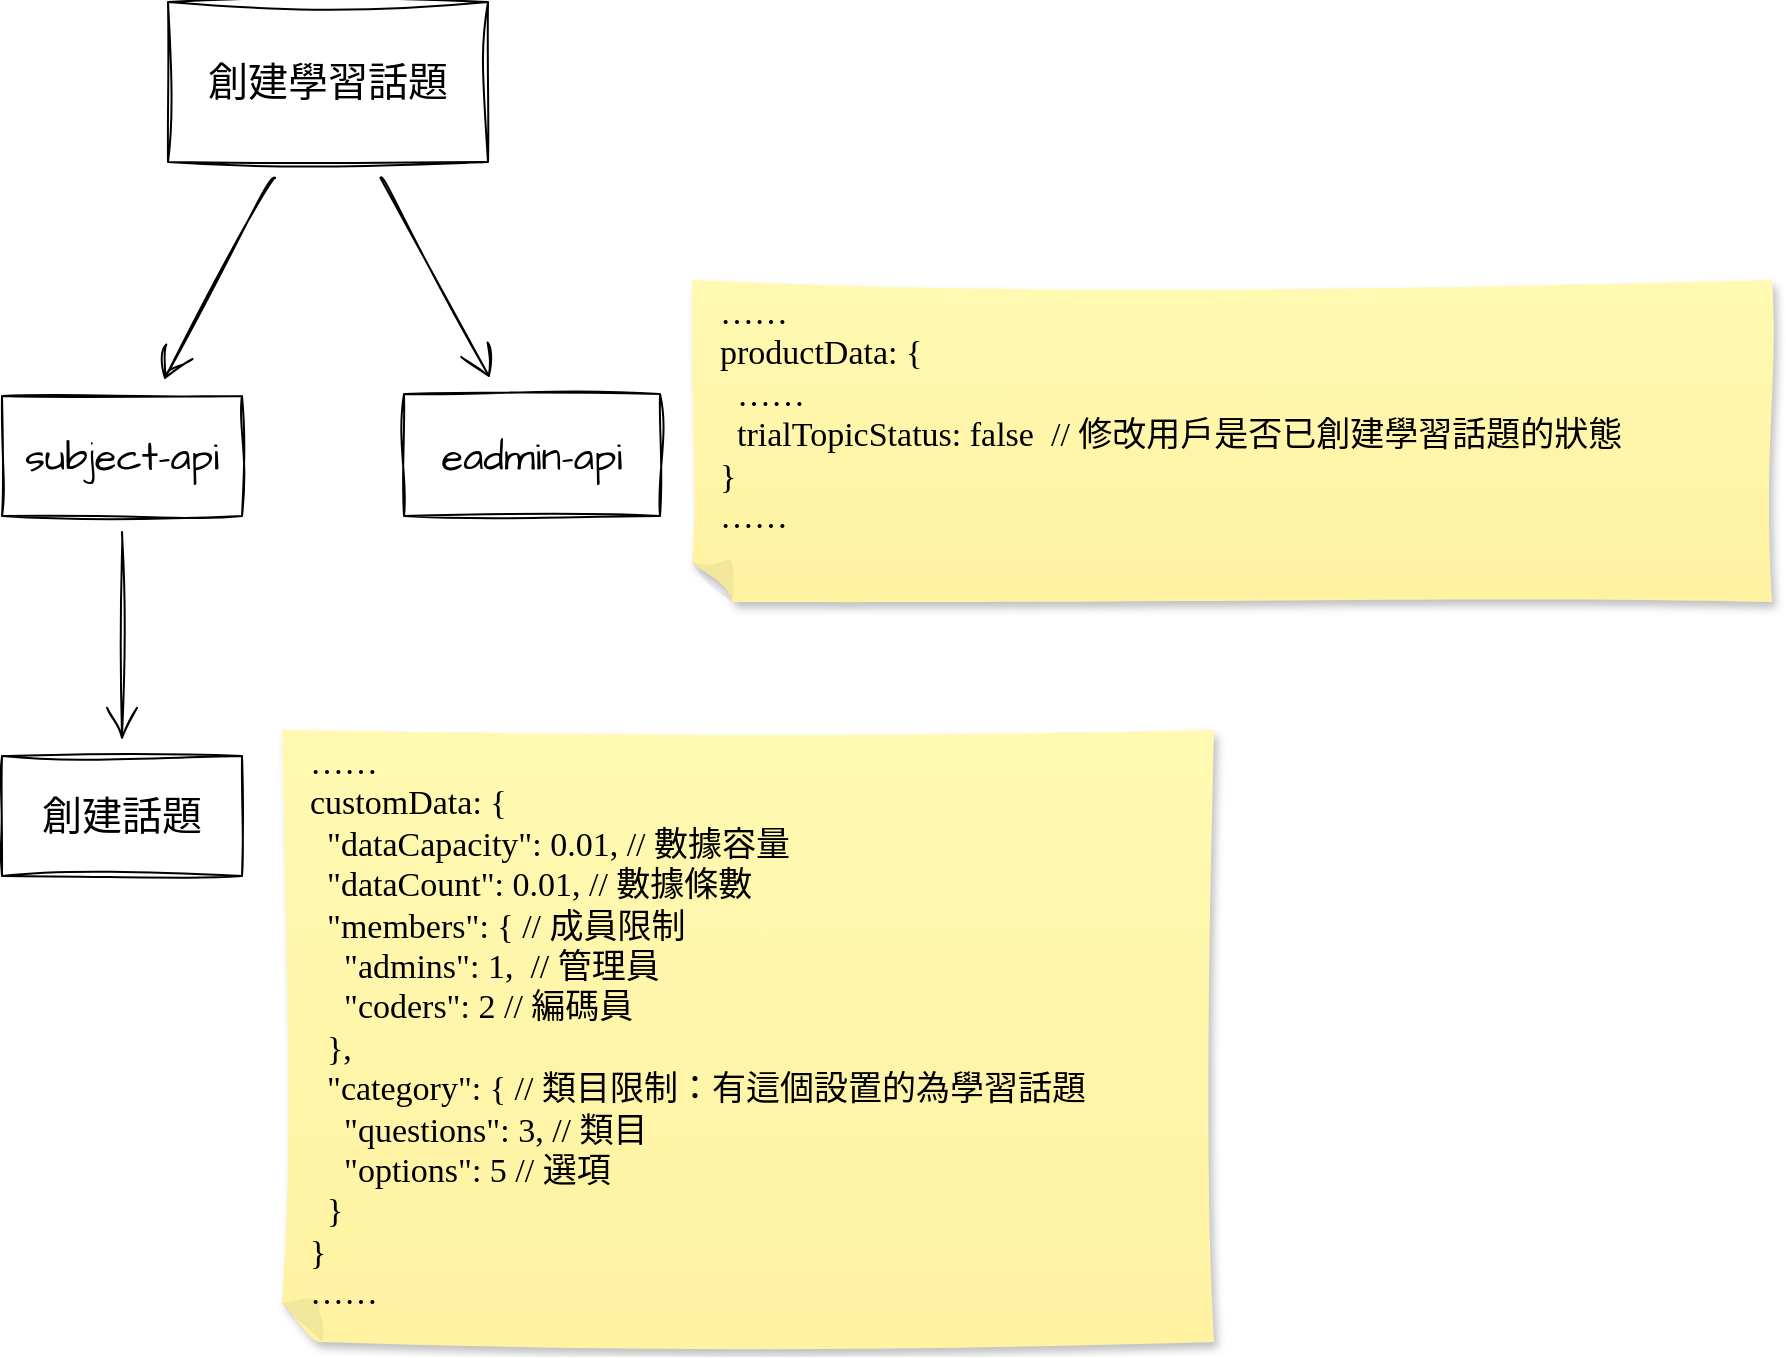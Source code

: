 <mxfile version="20.8.1" type="github">
  <diagram id="aiqsylTXSC2AGSaw_R4l" name="第 1 页">
    <mxGraphModel dx="2038" dy="925" grid="0" gridSize="10" guides="1" tooltips="1" connect="1" arrows="1" fold="1" page="0" pageScale="1" pageWidth="1654" pageHeight="2336" math="0" shadow="0">
      <root>
        <mxCell id="0" />
        <mxCell id="1" parent="0" />
        <mxCell id="8SzQaoOR7psrrbNaaiaO-3" value="" style="edgeStyle=none;curved=1;rounded=0;sketch=1;hachureGap=4;jiggle=2;curveFitting=1;orthogonalLoop=1;jettySize=auto;html=1;fontFamily=Architects Daughter;fontSource=https%3A%2F%2Ffonts.googleapis.com%2Fcss%3Ffamily%3DArchitects%2BDaughter;fontSize=16;endArrow=open;startSize=14;endSize=14;sourcePerimeterSpacing=8;targetPerimeterSpacing=8;" edge="1" parent="1" source="8SzQaoOR7psrrbNaaiaO-1" target="8SzQaoOR7psrrbNaaiaO-2">
          <mxGeometry relative="1" as="geometry" />
        </mxCell>
        <mxCell id="8SzQaoOR7psrrbNaaiaO-5" value="" style="edgeStyle=none;curved=1;rounded=0;sketch=1;hachureGap=4;jiggle=2;curveFitting=1;orthogonalLoop=1;jettySize=auto;html=1;fontFamily=Architects Daughter;fontSource=https%3A%2F%2Ffonts.googleapis.com%2Fcss%3Ffamily%3DArchitects%2BDaughter;fontSize=16;endArrow=open;startSize=14;endSize=14;sourcePerimeterSpacing=8;targetPerimeterSpacing=8;" edge="1" parent="1" source="8SzQaoOR7psrrbNaaiaO-1" target="8SzQaoOR7psrrbNaaiaO-4">
          <mxGeometry relative="1" as="geometry" />
        </mxCell>
        <mxCell id="8SzQaoOR7psrrbNaaiaO-1" value="創建學習話題" style="rounded=0;whiteSpace=wrap;html=1;sketch=1;hachureGap=4;jiggle=2;curveFitting=1;fontFamily=Architects Daughter;fontSource=https%3A%2F%2Ffonts.googleapis.com%2Fcss%3Ffamily%3DArchitects%2BDaughter;fontSize=20;" vertex="1" parent="1">
          <mxGeometry x="-205" y="52" width="160" height="80" as="geometry" />
        </mxCell>
        <mxCell id="8SzQaoOR7psrrbNaaiaO-9" value="" style="edgeStyle=none;curved=1;rounded=0;sketch=1;hachureGap=4;jiggle=2;curveFitting=1;orthogonalLoop=1;jettySize=auto;html=1;fontFamily=Architects Daughter;fontSource=https%3A%2F%2Ffonts.googleapis.com%2Fcss%3Ffamily%3DArchitects%2BDaughter;fontSize=16;endArrow=open;startSize=14;endSize=14;sourcePerimeterSpacing=8;targetPerimeterSpacing=8;" edge="1" parent="1" source="8SzQaoOR7psrrbNaaiaO-2" target="8SzQaoOR7psrrbNaaiaO-8">
          <mxGeometry relative="1" as="geometry" />
        </mxCell>
        <mxCell id="8SzQaoOR7psrrbNaaiaO-2" value="subject-api" style="whiteSpace=wrap;html=1;fontSize=20;fontFamily=Architects Daughter;rounded=0;sketch=1;hachureGap=4;jiggle=2;curveFitting=1;fontSource=https%3A%2F%2Ffonts.googleapis.com%2Fcss%3Ffamily%3DArchitects%2BDaughter;" vertex="1" parent="1">
          <mxGeometry x="-288" y="249" width="120" height="60" as="geometry" />
        </mxCell>
        <mxCell id="8SzQaoOR7psrrbNaaiaO-4" value="eadmin-api" style="rounded=0;whiteSpace=wrap;html=1;sketch=1;hachureGap=4;jiggle=2;curveFitting=1;fontFamily=Architects Daughter;fontSource=https%3A%2F%2Ffonts.googleapis.com%2Fcss%3Ffamily%3DArchitects%2BDaughter;fontSize=20;" vertex="1" parent="1">
          <mxGeometry x="-87" y="248" width="128" height="61" as="geometry" />
        </mxCell>
        <mxCell id="8SzQaoOR7psrrbNaaiaO-8" value="創建話題" style="whiteSpace=wrap;html=1;fontSize=20;fontFamily=Architects Daughter;rounded=0;sketch=1;hachureGap=4;jiggle=2;curveFitting=1;fontSource=https%3A%2F%2Ffonts.googleapis.com%2Fcss%3Ffamily%3DArchitects%2BDaughter;" vertex="1" parent="1">
          <mxGeometry x="-288" y="429" width="120" height="60" as="geometry" />
        </mxCell>
        <mxCell id="8SzQaoOR7psrrbNaaiaO-10" value="&lt;div style=&quot;font-size: 17px;&quot;&gt;&lt;font style=&quot;font-size: 17px;&quot;&gt;……&lt;/font&gt;&lt;/div&gt;&lt;div style=&quot;font-size: 17px;&quot;&gt;&lt;font style=&quot;font-size: 17px;&quot;&gt;customData: {&lt;/font&gt;&lt;/div&gt;&lt;div style=&quot;font-size: 17px;&quot;&gt;&lt;font style=&quot;font-size: 17px;&quot;&gt;&amp;nbsp; &quot;dataCapacity&quot;: 0.01, // 數據容量&lt;/font&gt;&lt;/div&gt;&lt;div style=&quot;font-size: 17px;&quot;&gt;&lt;font style=&quot;font-size: 17px;&quot;&gt;&amp;nbsp; &quot;dataCount&quot;: 0.01, // 數據條數&lt;/font&gt;&lt;/div&gt;&lt;div style=&quot;font-size: 17px;&quot;&gt;&lt;font style=&quot;font-size: 17px;&quot;&gt;&amp;nbsp; &quot;members&quot;: { // 成員限制&lt;/font&gt;&lt;/div&gt;&lt;div style=&quot;font-size: 17px;&quot;&gt;&lt;font style=&quot;font-size: 17px;&quot;&gt;&amp;nbsp; &amp;nbsp; &quot;admins&quot;: 1,&amp;nbsp; // 管理員&lt;/font&gt;&lt;/div&gt;&lt;div style=&quot;font-size: 17px;&quot;&gt;&lt;font style=&quot;font-size: 17px;&quot;&gt;&amp;nbsp; &amp;nbsp; &quot;coders&quot;: 2 // 編碼員&lt;/font&gt;&lt;/div&gt;&lt;div style=&quot;font-size: 17px;&quot;&gt;&lt;font style=&quot;font-size: 17px;&quot;&gt;&amp;nbsp; },&lt;/font&gt;&lt;/div&gt;&lt;div style=&quot;font-size: 17px;&quot;&gt;&lt;font style=&quot;font-size: 17px;&quot;&gt;&amp;nbsp; &quot;category&quot;: { // 類目限制：有這個設置的為學習話題&lt;/font&gt;&lt;/div&gt;&lt;div style=&quot;font-size: 17px;&quot;&gt;&lt;font style=&quot;font-size: 17px;&quot;&gt;&amp;nbsp; &amp;nbsp; &quot;questions&quot;: 3, // 類目&lt;/font&gt;&lt;/div&gt;&lt;div style=&quot;font-size: 17px;&quot;&gt;&lt;font style=&quot;font-size: 17px;&quot;&gt;&amp;nbsp; &amp;nbsp; &quot;options&quot;: 5 // 選項&lt;/font&gt;&lt;/div&gt;&lt;div style=&quot;font-size: 17px;&quot;&gt;&lt;font style=&quot;font-size: 17px;&quot;&gt;&amp;nbsp; }&lt;/font&gt;&lt;/div&gt;&lt;div style=&quot;font-size: 17px;&quot;&gt;&lt;font style=&quot;font-size: 17px;&quot;&gt;}&lt;/font&gt;&lt;/div&gt;&lt;div style=&quot;font-size: 17px;&quot;&gt;……&lt;/div&gt;" style="shape=note;whiteSpace=wrap;html=1;backgroundOutline=1;fontColor=#000000;darkOpacity=0.05;fillColor=#FFF9B2;strokeColor=none;fillStyle=solid;direction=west;gradientDirection=north;gradientColor=#FFF2A1;shadow=1;size=20;pointerEvents=1;sketch=1;hachureGap=4;jiggle=2;curveFitting=1;fontFamily=Verdana;fontSize=17;align=left;verticalAlign=top;spacingLeft=12;" vertex="1" parent="1">
          <mxGeometry x="-148" y="416" width="466" height="306" as="geometry" />
        </mxCell>
        <mxCell id="8SzQaoOR7psrrbNaaiaO-12" value="&lt;div style=&quot;font-size: 17px;&quot;&gt;&lt;font style=&quot;font-size: 17px;&quot;&gt;……&lt;/font&gt;&lt;/div&gt;&lt;div style=&quot;font-size: 17px;&quot;&gt;&lt;font style=&quot;font-size: 17px;&quot;&gt;productData: {&lt;/font&gt;&lt;/div&gt;&lt;div style=&quot;font-size: 17px;&quot;&gt;&lt;font style=&quot;font-size: 17px;&quot;&gt;&amp;nbsp; ……&lt;/font&gt;&lt;/div&gt;&lt;div style=&quot;font-size: 17px;&quot;&gt;&lt;font style=&quot;font-size: 17px;&quot;&gt;&amp;nbsp; trialTopicStatus: false&amp;nbsp; // 修改用戶是否已創建學習話題的狀態&lt;/font&gt;&lt;/div&gt;&lt;div style=&quot;font-size: 17px;&quot;&gt;&lt;font style=&quot;font-size: 17px;&quot;&gt;}&lt;/font&gt;&lt;/div&gt;&lt;div style=&quot;font-size: 17px;&quot;&gt;……&lt;/div&gt;" style="shape=note;whiteSpace=wrap;html=1;backgroundOutline=1;fontColor=#000000;darkOpacity=0.05;fillColor=#FFF9B2;strokeColor=none;fillStyle=solid;direction=west;gradientDirection=north;gradientColor=#FFF2A1;shadow=1;size=20;pointerEvents=1;sketch=1;hachureGap=4;jiggle=2;curveFitting=1;fontFamily=Verdana;fontSize=17;align=left;verticalAlign=top;spacingLeft=12;" vertex="1" parent="1">
          <mxGeometry x="57" y="191" width="540" height="161" as="geometry" />
        </mxCell>
      </root>
    </mxGraphModel>
  </diagram>
</mxfile>
